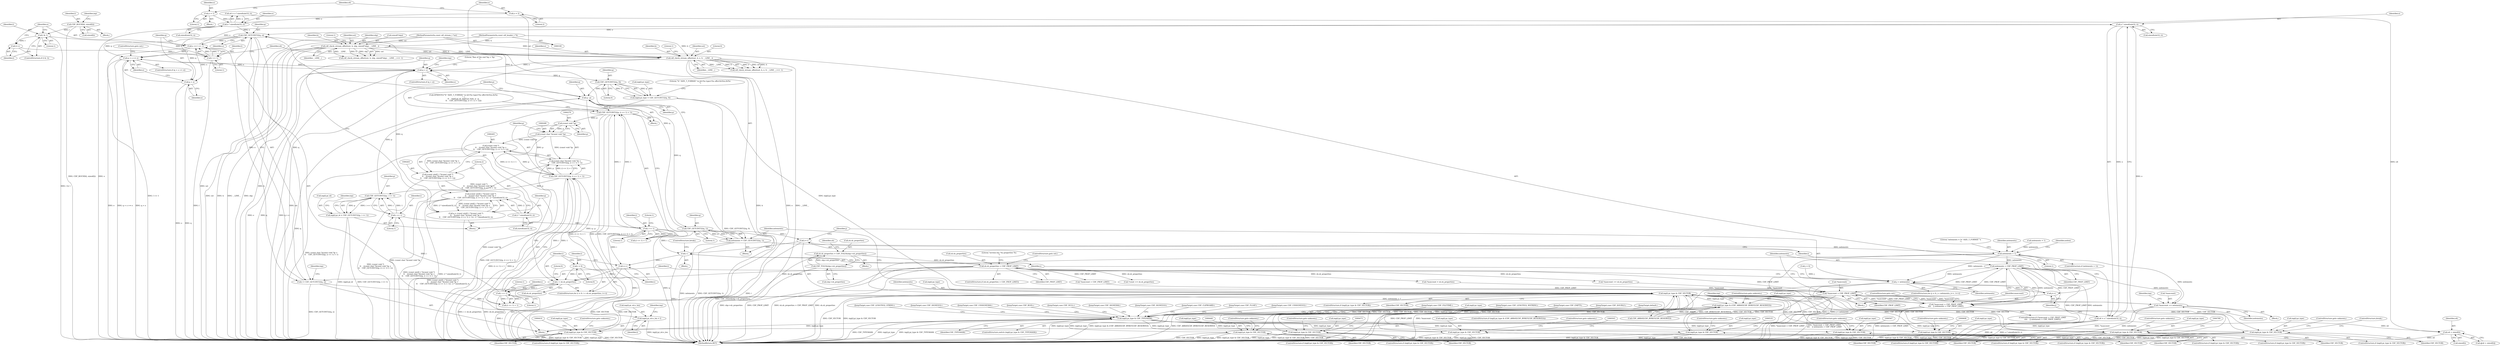 digraph "0_file_1aec04dbf8a24b8a6ba64c4f74efa0628e36db0b@API" {
"1000771" [label="(Call,o * sizeof(uint32_t))"];
"1000757" [label="(Call,o += l >> 1)"];
"1000759" [label="(Call,l >> 1)"];
"1000752" [label="(Call,l & 1)"];
"1000740" [label="(Call,CDF_ROUND(l, sizeof(l)))"];
"1000755" [label="(Call,l++)"];
"1000703" [label="(Call,CDF_GETUINT32(q, o))"];
"1000333" [label="(Call,q - p)"];
"1000312" [label="(Call,CDF_GETUINT32(q, 0))"];
"1000284" [label="(Call,q > e)"];
"1000259" [label="(Call,q = (const uint8_t *)(const void *)\n\t\t    ((const char *)(const void *)p +\n\t\t    CDF_GETUINT32(p, (i << 1) + 1)) - 2 * sizeof(uint32_t))"];
"1000261" [label="(Call,(const uint8_t *)(const void *)\n\t\t    ((const char *)(const void *)p +\n\t\t    CDF_GETUINT32(p, (i << 1) + 1)) - 2 * sizeof(uint32_t))"];
"1000262" [label="(Call,(const uint8_t *)(const void *)\n\t\t    ((const char *)(const void *)p +\n\t\t    CDF_GETUINT32(p, (i << 1) + 1)))"];
"1000264" [label="(Call,(const void *)\n\t\t    ((const char *)(const void *)p +\n\t\t    CDF_GETUINT32(p, (i << 1) + 1)))"];
"1000267" [label="(Call,(const char *)(const void *)p)"];
"1000269" [label="(Call,(const void *)p)"];
"1000336" [label="(Call,CDF_GETUINT32(p, (i << 1) + 1))"];
"1000339" [label="(Call,i << 1)"];
"1000303" [label="(Call,i << 1)"];
"1000275" [label="(Call,i << 1)"];
"1000251" [label="(Call,i < sh.sh_properties)"];
"1000256" [label="(Call,i++)"];
"1000775" [label="(Call,i--)"];
"1000697" [label="(Call,i++)"];
"1000248" [label="(Call,i = 0)"];
"1000177" [label="(Call,sh.sh_properties > CDF_PROP_LIMIT)"];
"1000168" [label="(Call,sh.sh_properties = CDF_TOLE4(shp->sh_properties))"];
"1000172" [label="(Call,CDF_TOLE4(shp->sh_properties))"];
"1000272" [label="(Call,CDF_GETUINT32(p, (i << 1) + 1))"];
"1000279" [label="(Call,2 * sizeof(uint32_t))"];
"1000763" [label="(Call,q + o >= e)"];
"1000238" [label="(Call,cdf_check_stream_offset(sst, h, e, 0, __LINE__))"];
"1000138" [label="(Call,cdf_check_stream_offset(sst, h, shp, sizeof(*shp), __LINE__))"];
"1000101" [label="(MethodParameterIn,const cdf_stream_t *sst)"];
"1000102" [label="(MethodParameterIn,const cdf_header_t *h)"];
"1000301" [label="(Call,CDF_GETUINT32(p, i << 1))"];
"1000354" [label="(Call,CDF_GETUINT32(q, 1))"];
"1000771" [label="(Call,o * sizeof(uint32_t))"];
"1000370" [label="(Call,o * sizeof(uint32_t))"];
"1000357" [label="(Call,o = 2)"];
"1000365" [label="(Call,o = 1)"];
"1000701" [label="(Call,l = CDF_GETUINT32(q, o))"];
"1000706" [label="(Call,inp[i].pi_str.s_len = l)"];
"1000306" [label="(Call,inp[i].pi_type = CDF_GETUINT32(q, 0))"];
"1000344" [label="(Call,inp[i].pi_type & CDF_VECTOR)"];
"1000375" [label="(Call,inp[i].pi_type & (CDF_ARRAY|CDF_BYREF|CDF_RESERVED))"];
"1000388" [label="(Call,inp[i].pi_type & CDF_TYPEMASK)"];
"1000401" [label="(Call,inp[i].pi_type & CDF_VECTOR)"];
"1000431" [label="(Call,inp[i].pi_type & CDF_VECTOR)"];
"1000464" [label="(Call,inp[i].pi_type & CDF_VECTOR)"];
"1000494" [label="(Call,inp[i].pi_type & CDF_VECTOR)"];
"1000526" [label="(Call,inp[i].pi_type & CDF_VECTOR)"];
"1000558" [label="(Call,inp[i].pi_type & CDF_VECTOR)"];
"1000599" [label="(Call,inp[i].pi_type & CDF_VECTOR)"];
"1000780" [label="(Call,inp[i].pi_type & CDF_VECTOR)"];
"1000812" [label="(Call,inp[i].pi_type & CDF_VECTOR)"];
"1000266" [label="(Call,(const char *)(const void *)p +\n\t\t    CDF_GETUINT32(p, (i << 1) + 1))"];
"1000295" [label="(Call,inp[i].pi_id = CDF_GETUINT32(p, i << 1))"];
"1000352" [label="(Call,nelements = CDF_GETUINT32(q, 1))"];
"1000643" [label="(Call,nelements > 1)"];
"1000660" [label="(Call,nelements > CDF_PROP_LIMIT)"];
"1000656" [label="(Call,*maxcount > CDF_PROP_LIMIT)"];
"1000655" [label="(Call,*maxcount > CDF_PROP_LIMIT\n\t\t\t\t    || nelements > CDF_PROP_LIMIT)"];
"1000664" [label="(Call,*maxcount += nelements)"];
"1000691" [label="(Call,j < nelements)"];
"1000695" [label="(Call,j++)"];
"1000764" [label="(Call,q + o)"];
"1000769" [label="(Call,o4 = o * sizeof(uint32_t))"];
"1000730" [label="(Call,o4 + sizeof(l))"];
"1000335" [label="(Identifier,p)"];
"1000257" [label="(Identifier,i)"];
"1000296" [label="(Call,inp[i].pi_id)"];
"1000284" [label="(Call,q > e)"];
"1000758" [label="(Identifier,o)"];
"1000343" [label="(ControlStructure,if (inp[i].pi_type & CDF_VECTOR))"];
"1000641" [label="(JumpTarget,case CDF_LENGTH32_WSTRING:)"];
"1000756" [label="(Identifier,l)"];
"1000696" [label="(Identifier,j)"];
"1000397" [label="(JumpTarget,case CDF_EMPTY:)"];
"1000533" [label="(ControlStructure,goto unknown;)"];
"1000765" [label="(Identifier,q)"];
"1000597" [label="(JumpTarget,case CDF_DOUBLE:)"];
"1000821" [label="(JumpTarget,default:)"];
"1000198" [label="(Call,*maxcount > CDF_PROP_LIMIT)"];
"1000176" [label="(ControlStructure,if (sh.sh_properties > CDF_PROP_LIMIT))"];
"1000337" [label="(Identifier,p)"];
"1000600" [label="(Call,inp[i].pi_type)"];
"1000304" [label="(Identifier,i)"];
"1000768" [label="(ControlStructure,goto out;)"];
"1000145" [label="(Identifier,__LINE__)"];
"1000362" [label="(Call,nelements = 1)"];
"1000261" [label="(Call,(const uint8_t *)(const void *)\n\t\t    ((const char *)(const void *)p +\n\t\t    CDF_GETUINT32(p, (i << 1) + 1)) - 2 * sizeof(uint32_t))"];
"1000248" [label="(Call,i = 0)"];
"1000697" [label="(Call,i++)"];
"1000181" [label="(Identifier,CDF_PROP_LIMIT)"];
"1000350" [label="(Identifier,CDF_VECTOR)"];
"1000387" [label="(ControlStructure,switch (inp[i].pi_type & CDF_TYPEMASK))"];
"1000811" [label="(ControlStructure,if (inp[i].pi_type & CDF_VECTOR))"];
"1000645" [label="(Literal,1)"];
"1000757" [label="(Call,o += l >> 1)"];
"1000340" [label="(Identifier,i)"];
"1000740" [label="(Call,CDF_ROUND(l, sizeof(l)))"];
"1000640" [label="(JumpTarget,case CDF_LENGTH32_STRING:)"];
"1000375" [label="(Call,inp[i].pi_type & (CDF_ARRAY|CDF_BYREF|CDF_RESERVED))"];
"1000730" [label="(Call,o4 + sizeof(l))"];
"1000147" [label="(Literal,1)"];
"1000256" [label="(Call,i++)"];
"1000527" [label="(Call,inp[i].pi_type)"];
"1000237" [label="(Call,cdf_check_stream_offset(sst, h, e, 0, __LINE__) == -1)"];
"1000278" [label="(Literal,1)"];
"1000699" [label="(Block,)"];
"1000266" [label="(Call,(const char *)(const void *)p +\n\t\t    CDF_GETUINT32(p, (i << 1) + 1))"];
"1000313" [label="(Identifier,q)"];
"1000369" [label="(Identifier,o4)"];
"1000429" [label="(JumpTarget,case CDF_SIGNED32:)"];
"1000285" [label="(Identifier,q)"];
"1000752" [label="(Call,l & 1)"];
"1000102" [label="(MethodParameterIn,const cdf_header_t *h)"];
"1000139" [label="(Identifier,sst)"];
"1000524" [label="(JumpTarget,case CDF_UNSIGNED64:)"];
"1000742" [label="(Call,sizeof(l))"];
"1000137" [label="(Call,cdf_check_stream_offset(sst, h, shp, sizeof(*shp), __LINE__) == -1)"];
"1000358" [label="(Identifier,o)"];
"1000238" [label="(Call,cdf_check_stream_offset(sst, h, e, 0, __LINE__))"];
"1000739" [label="(Block,)"];
"1000381" [label="(Call,CDF_ARRAY|CDF_BYREF|CDF_RESERVED)"];
"1000388" [label="(Call,inp[i].pi_type & CDF_TYPEMASK)"];
"1000642" [label="(ControlStructure,if (nelements > 1))"];
"1000656" [label="(Call,*maxcount > CDF_PROP_LIMIT)"];
"1000239" [label="(Identifier,sst)"];
"1000461" [label="(JumpTarget,case CDF_BOOL:)"];
"1000500" [label="(Identifier,CDF_VECTOR)"];
"1000356" [label="(Literal,1)"];
"1000820" [label="(ControlStructure,break;)"];
"1000258" [label="(Block,)"];
"1000772" [label="(Identifier,o)"];
"1000251" [label="(Call,i < sh.sh_properties)"];
"1000141" [label="(Identifier,shp)"];
"1000315" [label="(Call,DPRINTF((\"%\" SIZE_T_FORMAT \"u) id=%x type=%x offs=0x%tx,0x%x\n\", i,\n\t\t    inp[i].pi_id, inp[i].pi_type, q - p,\n\t\t    CDF_GETUINT32(p, (i << 1) + 1))))"];
"1000367" [label="(Literal,1)"];
"1000400" [label="(ControlStructure,if (inp[i].pi_type & CDF_VECTOR))"];
"1000354" [label="(Call,CDF_GETUINT32(q, 1))"];
"1000463" [label="(ControlStructure,if (inp[i].pi_type & CDF_VECTOR))"];
"1000495" [label="(Call,inp[i].pi_type)"];
"1000431" [label="(Call,inp[i].pi_type & CDF_VECTOR)"];
"1000710" [label="(Identifier,inp)"];
"1000779" [label="(ControlStructure,if (inp[i].pi_type & CDF_VECTOR))"];
"1000376" [label="(Call,inp[i].pi_type)"];
"1000336" [label="(Call,CDF_GETUINT32(p, (i << 1) + 1))"];
"1000314" [label="(Literal,0)"];
"1000177" [label="(Call,sh.sh_properties > CDF_PROP_LIMIT)"];
"1000558" [label="(Call,inp[i].pi_type & CDF_VECTOR)"];
"1000306" [label="(Call,inp[i].pi_type = CDF_GETUINT32(q, 0))"];
"1000430" [label="(ControlStructure,if (inp[i].pi_type & CDF_VECTOR))"];
"1000365" [label="(Call,o = 1)"];
"1000649" [label="(Identifier,nelem)"];
"1000655" [label="(Call,*maxcount > CDF_PROP_LIMIT\n\t\t\t\t    || nelements > CDF_PROP_LIMIT)"];
"1000666" [label="(Identifier,maxcount)"];
"1000334" [label="(Identifier,q)"];
"1000755" [label="(Call,l++)"];
"1000703" [label="(Call,CDF_GETUINT32(q, o))"];
"1000267" [label="(Call,(const char *)(const void *)p)"];
"1000691" [label="(Call,j < nelements)"];
"1000762" [label="(ControlStructure,if (q + o >= e))"];
"1000407" [label="(Identifier,CDF_VECTOR)"];
"1000747" [label="(Identifier,inp)"];
"1000402" [label="(Call,inp[i].pi_type)"];
"1000606" [label="(ControlStructure,goto unknown;)"];
"1000395" [label="(Block,)"];
"1000754" [label="(Literal,1)"];
"1000277" [label="(Literal,1)"];
"1000688" [label="(Call,j = 0)"];
"1000565" [label="(ControlStructure,goto unknown;)"];
"1000833" [label="(Literal,0)"];
"1000333" [label="(Call,q - p)"];
"1000295" [label="(Call,inp[i].pi_id = CDF_GETUINT32(p, i << 1))"];
"1000345" [label="(Call,inp[i].pi_type)"];
"1000396" [label="(JumpTarget,case CDF_NULL:)"];
"1000667" [label="(Identifier,nelements)"];
"1000264" [label="(Call,(const void *)\n\t\t    ((const char *)(const void *)p +\n\t\t    CDF_GETUINT32(p, (i << 1) + 1)))"];
"1000185" [label="(Literal,\"section len: %u properties %u\n\")"];
"1000670" [label="(Identifier,inp)"];
"1000408" [label="(ControlStructure,goto unknown;)"];
"1000761" [label="(Literal,1)"];
"1000242" [label="(Literal,0)"];
"1000501" [label="(ControlStructure,goto unknown;)"];
"1000646" [label="(Block,)"];
"1000332" [label="(Block,)"];
"1000283" [label="(ControlStructure,if (q > e))"];
"1000662" [label="(Identifier,CDF_PROP_LIMIT)"];
"1000338" [label="(Call,(i << 1) + 1)"];
"1000352" [label="(Call,nelements = CDF_GETUINT32(q, 1))"];
"1000659" [label="(Identifier,CDF_PROP_LIMIT)"];
"1000230" [label="(Call,*count += sh.sh_properties)"];
"1000243" [label="(Identifier,__LINE__)"];
"1000290" [label="(Literal,\"Ran of the end %p > %p\n\")"];
"1000101" [label="(MethodParameterIn,const cdf_stream_t *sst)"];
"1000305" [label="(Literal,1)"];
"1000247" [label="(ControlStructure,for (i = 0; i < sh.sh_properties; i++))"];
"1000249" [label="(Identifier,i)"];
"1000492" [label="(JumpTarget,case CDF_SIGNED64:)"];
"1000605" [label="(Identifier,CDF_VECTOR)"];
"1000787" [label="(ControlStructure,goto unknown;)"];
"1000813" [label="(Call,inp[i].pi_type)"];
"1000664" [label="(Call,*maxcount += nelements)"];
"1000493" [label="(ControlStructure,if (inp[i].pi_type & CDF_VECTOR))"];
"1000714" [label="(Identifier,l)"];
"1000707" [label="(Call,inp[i].pi_str.s_len)"];
"1000741" [label="(Identifier,l)"];
"1000302" [label="(Identifier,p)"];
"1000769" [label="(Call,o4 = o * sizeof(uint32_t))"];
"1000771" [label="(Call,o * sizeof(uint32_t))"];
"1000253" [label="(Call,sh.sh_properties)"];
"1000599" [label="(Call,inp[i].pi_type & CDF_VECTOR)"];
"1000685" [label="(Literal,\"nelements = %\" SIZE_T_FORMAT \"u\n\")"];
"1000342" [label="(Literal,1)"];
"1000182" [label="(ControlStructure,goto out;)"];
"1000753" [label="(Identifier,l)"];
"1000361" [label="(Block,)"];
"1000786" [label="(Identifier,CDF_VECTOR)"];
"1000766" [label="(Identifier,o)"];
"1000303" [label="(Call,i << 1)"];
"1000339" [label="(Call,i << 1)"];
"1000351" [label="(Block,)"];
"1000279" [label="(Call,2 * sizeof(uint32_t))"];
"1000179" [label="(Identifier,sh)"];
"1000767" [label="(Identifier,e)"];
"1000532" [label="(Identifier,CDF_VECTOR)"];
"1000557" [label="(ControlStructure,if (inp[i].pi_type & CDF_VECTOR))"];
"1000250" [label="(Literal,0)"];
"1000355" [label="(Identifier,q)"];
"1000280" [label="(Literal,2)"];
"1000695" [label="(Call,j++)"];
"1000399" [label="(JumpTarget,case CDF_SIGNED16:)"];
"1000312" [label="(Call,CDF_GETUINT32(q, 0))"];
"1000241" [label="(Identifier,e)"];
"1000240" [label="(Identifier,h)"];
"1000281" [label="(Call,sizeof(uint32_t))"];
"1000401" [label="(Call,inp[i].pi_type & CDF_VECTOR)"];
"1000260" [label="(Identifier,q)"];
"1000818" [label="(Identifier,CDF_VECTOR)"];
"1000764" [label="(Call,q + o)"];
"1000211" [label="(Call,*maxcount = sh.sh_properties)"];
"1000437" [label="(Identifier,CDF_VECTOR)"];
"1000309" [label="(Identifier,inp)"];
"1000694" [label="(Block,)"];
"1000142" [label="(Call,sizeof(*shp))"];
"1000698" [label="(Identifier,i)"];
"1000169" [label="(Call,sh.sh_properties)"];
"1000374" [label="(ControlStructure,if (inp[i].pi_type & (CDF_ARRAY|CDF_BYREF|CDF_RESERVED)))"];
"1000368" [label="(Call,o4 = o * sizeof(uint32_t))"];
"1000301" [label="(Call,CDF_GETUINT32(p, i << 1))"];
"1000341" [label="(Literal,1)"];
"1000307" [label="(Call,inp[i].pi_type)"];
"1000810" [label="(JumpTarget,case CDF_CLIPBOARD:)"];
"1000665" [label="(Call,*maxcount)"];
"1000391" [label="(Identifier,inp)"];
"1000598" [label="(ControlStructure,if (inp[i].pi_type & CDF_VECTOR))"];
"1000526" [label="(Call,inp[i].pi_type & CDF_VECTOR)"];
"1000663" [label="(ControlStructure,goto out;)"];
"1000471" [label="(ControlStructure,goto unknown;)"];
"1000274" [label="(Call,(i << 1) + 1)"];
"1000692" [label="(Identifier,j)"];
"1000107" [label="(Block,)"];
"1000660" [label="(Call,nelements > CDF_PROP_LIMIT)"];
"1000438" [label="(ControlStructure,goto unknown;)"];
"1000359" [label="(Literal,2)"];
"1000841" [label="(MethodReturn,RET)"];
"1000763" [label="(Call,q + o >= e)"];
"1000812" [label="(Call,inp[i].pi_type & CDF_VECTOR)"];
"1000138" [label="(Call,cdf_check_stream_offset(sst, h, shp, sizeof(*shp), __LINE__))"];
"1000556" [label="(JumpTarget,case CDF_FLOAT:)"];
"1000781" [label="(Call,inp[i].pi_type)"];
"1000654" [label="(ControlStructure,if (*maxcount > CDF_PROP_LIMIT\n\t\t\t\t    || nelements > CDF_PROP_LIMIT))"];
"1000701" [label="(Call,l = CDF_GETUINT32(q, o))"];
"1000275" [label="(Call,i << 1)"];
"1000693" [label="(Identifier,nelements)"];
"1000494" [label="(Call,inp[i].pi_type & CDF_VECTOR)"];
"1000273" [label="(Identifier,p)"];
"1000203" [label="(Call,*maxcount += sh.sh_properties)"];
"1000286" [label="(Identifier,e)"];
"1000262" [label="(Call,(const uint8_t *)(const void *)\n\t\t    ((const char *)(const void *)p +\n\t\t    CDF_GETUINT32(p, (i << 1) + 1)))"];
"1000357" [label="(Call,o = 2)"];
"1000366" [label="(Identifier,o)"];
"1000773" [label="(Call,sizeof(uint32_t))"];
"1000559" [label="(Call,inp[i].pi_type)"];
"1000760" [label="(Identifier,l)"];
"1000759" [label="(Call,l >> 1)"];
"1000394" [label="(Identifier,CDF_TYPEMASK)"];
"1000465" [label="(Call,inp[i].pi_type)"];
"1000657" [label="(Call,*maxcount)"];
"1000173" [label="(Call,shp->sh_properties)"];
"1000776" [label="(Identifier,i)"];
"1000245" [label="(Literal,1)"];
"1000372" [label="(Call,sizeof(uint32_t))"];
"1000272" [label="(Call,CDF_GETUINT32(p, (i << 1) + 1))"];
"1000271" [label="(Identifier,p)"];
"1000353" [label="(Identifier,nelements)"];
"1000269" [label="(Call,(const void *)p)"];
"1000462" [label="(JumpTarget,case CDF_UNSIGNED32:)"];
"1000702" [label="(Identifier,l)"];
"1000777" [label="(ControlStructure,break;)"];
"1000644" [label="(Identifier,nelements)"];
"1000298" [label="(Identifier,inp)"];
"1000719" [label="(Identifier,inp)"];
"1000317" [label="(Literal,\"%\" SIZE_T_FORMAT \"u) id=%x type=%x offs=0x%tx,0x%x\n\")"];
"1000770" [label="(Identifier,o4)"];
"1000643" [label="(Call,nelements > 1)"];
"1000661" [label="(Identifier,nelements)"];
"1000731" [label="(Identifier,o4)"];
"1000464" [label="(Call,inp[i].pi_type & CDF_VECTOR)"];
"1000778" [label="(JumpTarget,case CDF_FILETIME:)"];
"1000370" [label="(Call,o * sizeof(uint32_t))"];
"1000470" [label="(Identifier,CDF_VECTOR)"];
"1000371" [label="(Identifier,o)"];
"1000363" [label="(Identifier,nelements)"];
"1000706" [label="(Call,inp[i].pi_str.s_len = l)"];
"1000525" [label="(ControlStructure,if (inp[i].pi_type & CDF_VECTOR))"];
"1000389" [label="(Call,inp[i].pi_type)"];
"1000751" [label="(ControlStructure,if (l & 1))"];
"1000775" [label="(Call,i--)"];
"1000344" [label="(Call,inp[i].pi_type & CDF_VECTOR)"];
"1000704" [label="(Identifier,q)"];
"1000705" [label="(Identifier,o)"];
"1000259" [label="(Call,q = (const uint8_t *)(const void *)\n\t\t    ((const char *)(const void *)p +\n\t\t    CDF_GETUINT32(p, (i << 1) + 1)) - 2 * sizeof(uint32_t))"];
"1000178" [label="(Call,sh.sh_properties)"];
"1000252" [label="(Identifier,i)"];
"1000386" [label="(ControlStructure,goto unknown;)"];
"1000728" [label="(Call,q[o4 + sizeof(l)])"];
"1000140" [label="(Identifier,h)"];
"1000276" [label="(Identifier,i)"];
"1000732" [label="(Call,sizeof(l))"];
"1000564" [label="(Identifier,CDF_VECTOR)"];
"1000432" [label="(Call,inp[i].pi_type)"];
"1000687" [label="(ControlStructure,for (j = 0; j < nelements; j++, i++))"];
"1000168" [label="(Call,sh.sh_properties = CDF_TOLE4(shp->sh_properties))"];
"1000819" [label="(ControlStructure,goto unknown;)"];
"1000172" [label="(Call,CDF_TOLE4(shp->sh_properties))"];
"1000780" [label="(Call,inp[i].pi_type & CDF_VECTOR)"];
"1000771" -> "1000769"  [label="AST: "];
"1000771" -> "1000773"  [label="CFG: "];
"1000772" -> "1000771"  [label="AST: "];
"1000773" -> "1000771"  [label="AST: "];
"1000769" -> "1000771"  [label="CFG: "];
"1000771" -> "1000841"  [label="DDG: o"];
"1000771" -> "1000703"  [label="DDG: o"];
"1000771" -> "1000769"  [label="DDG: o"];
"1000757" -> "1000771"  [label="DDG: o"];
"1000757" -> "1000699"  [label="AST: "];
"1000757" -> "1000759"  [label="CFG: "];
"1000758" -> "1000757"  [label="AST: "];
"1000759" -> "1000757"  [label="AST: "];
"1000765" -> "1000757"  [label="CFG: "];
"1000757" -> "1000841"  [label="DDG: l >> 1"];
"1000759" -> "1000757"  [label="DDG: l"];
"1000759" -> "1000757"  [label="DDG: 1"];
"1000703" -> "1000757"  [label="DDG: o"];
"1000757" -> "1000763"  [label="DDG: o"];
"1000757" -> "1000764"  [label="DDG: o"];
"1000759" -> "1000761"  [label="CFG: "];
"1000760" -> "1000759"  [label="AST: "];
"1000761" -> "1000759"  [label="AST: "];
"1000759" -> "1000841"  [label="DDG: l"];
"1000752" -> "1000759"  [label="DDG: l"];
"1000755" -> "1000759"  [label="DDG: l"];
"1000752" -> "1000751"  [label="AST: "];
"1000752" -> "1000754"  [label="CFG: "];
"1000753" -> "1000752"  [label="AST: "];
"1000754" -> "1000752"  [label="AST: "];
"1000756" -> "1000752"  [label="CFG: "];
"1000758" -> "1000752"  [label="CFG: "];
"1000752" -> "1000841"  [label="DDG: l & 1"];
"1000740" -> "1000752"  [label="DDG: l"];
"1000752" -> "1000755"  [label="DDG: l"];
"1000740" -> "1000739"  [label="AST: "];
"1000740" -> "1000742"  [label="CFG: "];
"1000741" -> "1000740"  [label="AST: "];
"1000742" -> "1000740"  [label="AST: "];
"1000747" -> "1000740"  [label="CFG: "];
"1000740" -> "1000841"  [label="DDG: CDF_ROUND(l, sizeof(l))"];
"1000755" -> "1000751"  [label="AST: "];
"1000755" -> "1000756"  [label="CFG: "];
"1000756" -> "1000755"  [label="AST: "];
"1000758" -> "1000755"  [label="CFG: "];
"1000703" -> "1000701"  [label="AST: "];
"1000703" -> "1000705"  [label="CFG: "];
"1000704" -> "1000703"  [label="AST: "];
"1000705" -> "1000703"  [label="AST: "];
"1000701" -> "1000703"  [label="CFG: "];
"1000703" -> "1000701"  [label="DDG: q"];
"1000703" -> "1000701"  [label="DDG: o"];
"1000333" -> "1000703"  [label="DDG: q"];
"1000354" -> "1000703"  [label="DDG: q"];
"1000370" -> "1000703"  [label="DDG: o"];
"1000703" -> "1000763"  [label="DDG: q"];
"1000703" -> "1000764"  [label="DDG: q"];
"1000333" -> "1000332"  [label="AST: "];
"1000333" -> "1000335"  [label="CFG: "];
"1000334" -> "1000333"  [label="AST: "];
"1000335" -> "1000333"  [label="AST: "];
"1000337" -> "1000333"  [label="CFG: "];
"1000333" -> "1000841"  [label="DDG: q"];
"1000333" -> "1000841"  [label="DDG: q - p"];
"1000312" -> "1000333"  [label="DDG: q"];
"1000301" -> "1000333"  [label="DDG: p"];
"1000333" -> "1000336"  [label="DDG: p"];
"1000333" -> "1000354"  [label="DDG: q"];
"1000312" -> "1000306"  [label="AST: "];
"1000312" -> "1000314"  [label="CFG: "];
"1000313" -> "1000312"  [label="AST: "];
"1000314" -> "1000312"  [label="AST: "];
"1000306" -> "1000312"  [label="CFG: "];
"1000312" -> "1000306"  [label="DDG: q"];
"1000312" -> "1000306"  [label="DDG: 0"];
"1000284" -> "1000312"  [label="DDG: q"];
"1000284" -> "1000283"  [label="AST: "];
"1000284" -> "1000286"  [label="CFG: "];
"1000285" -> "1000284"  [label="AST: "];
"1000286" -> "1000284"  [label="AST: "];
"1000290" -> "1000284"  [label="CFG: "];
"1000298" -> "1000284"  [label="CFG: "];
"1000284" -> "1000841"  [label="DDG: e"];
"1000284" -> "1000841"  [label="DDG: q"];
"1000284" -> "1000841"  [label="DDG: q > e"];
"1000259" -> "1000284"  [label="DDG: q"];
"1000763" -> "1000284"  [label="DDG: e"];
"1000238" -> "1000284"  [label="DDG: e"];
"1000284" -> "1000763"  [label="DDG: e"];
"1000259" -> "1000258"  [label="AST: "];
"1000259" -> "1000261"  [label="CFG: "];
"1000260" -> "1000259"  [label="AST: "];
"1000261" -> "1000259"  [label="AST: "];
"1000285" -> "1000259"  [label="CFG: "];
"1000259" -> "1000841"  [label="DDG: (const uint8_t *)(const void *)\n\t\t    ((const char *)(const void *)p +\n\t\t    CDF_GETUINT32(p, (i << 1) + 1)) - 2 * sizeof(uint32_t)"];
"1000261" -> "1000259"  [label="DDG: (const uint8_t *)(const void *)\n\t\t    ((const char *)(const void *)p +\n\t\t    CDF_GETUINT32(p, (i << 1) + 1))"];
"1000261" -> "1000259"  [label="DDG: 2 * sizeof(uint32_t)"];
"1000261" -> "1000279"  [label="CFG: "];
"1000262" -> "1000261"  [label="AST: "];
"1000279" -> "1000261"  [label="AST: "];
"1000261" -> "1000841"  [label="DDG: (const uint8_t *)(const void *)\n\t\t    ((const char *)(const void *)p +\n\t\t    CDF_GETUINT32(p, (i << 1) + 1))"];
"1000261" -> "1000841"  [label="DDG: 2 * sizeof(uint32_t)"];
"1000262" -> "1000261"  [label="DDG: (const void *)\n\t\t    ((const char *)(const void *)p +\n\t\t    CDF_GETUINT32(p, (i << 1) + 1))"];
"1000279" -> "1000261"  [label="DDG: 2"];
"1000262" -> "1000264"  [label="CFG: "];
"1000263" -> "1000262"  [label="AST: "];
"1000264" -> "1000262"  [label="AST: "];
"1000280" -> "1000262"  [label="CFG: "];
"1000262" -> "1000841"  [label="DDG: (const void *)\n\t\t    ((const char *)(const void *)p +\n\t\t    CDF_GETUINT32(p, (i << 1) + 1))"];
"1000264" -> "1000262"  [label="DDG: (const char *)(const void *)p +\n\t\t    CDF_GETUINT32(p, (i << 1) + 1)"];
"1000264" -> "1000266"  [label="CFG: "];
"1000265" -> "1000264"  [label="AST: "];
"1000266" -> "1000264"  [label="AST: "];
"1000264" -> "1000841"  [label="DDG: (const char *)(const void *)p +\n\t\t    CDF_GETUINT32(p, (i << 1) + 1)"];
"1000267" -> "1000264"  [label="DDG: (const void *)p"];
"1000272" -> "1000264"  [label="DDG: p"];
"1000272" -> "1000264"  [label="DDG: (i << 1) + 1"];
"1000267" -> "1000266"  [label="AST: "];
"1000267" -> "1000269"  [label="CFG: "];
"1000268" -> "1000267"  [label="AST: "];
"1000269" -> "1000267"  [label="AST: "];
"1000273" -> "1000267"  [label="CFG: "];
"1000267" -> "1000841"  [label="DDG: (const void *)p"];
"1000267" -> "1000266"  [label="DDG: (const void *)p"];
"1000269" -> "1000267"  [label="DDG: p"];
"1000269" -> "1000271"  [label="CFG: "];
"1000270" -> "1000269"  [label="AST: "];
"1000271" -> "1000269"  [label="AST: "];
"1000336" -> "1000269"  [label="DDG: p"];
"1000269" -> "1000272"  [label="DDG: p"];
"1000336" -> "1000332"  [label="AST: "];
"1000336" -> "1000338"  [label="CFG: "];
"1000337" -> "1000336"  [label="AST: "];
"1000338" -> "1000336"  [label="AST: "];
"1000315" -> "1000336"  [label="CFG: "];
"1000336" -> "1000841"  [label="DDG: CDF_GETUINT32(p, (i << 1) + 1)"];
"1000336" -> "1000841"  [label="DDG: (i << 1) + 1"];
"1000336" -> "1000841"  [label="DDG: p"];
"1000339" -> "1000336"  [label="DDG: i"];
"1000339" -> "1000336"  [label="DDG: 1"];
"1000339" -> "1000338"  [label="AST: "];
"1000339" -> "1000341"  [label="CFG: "];
"1000340" -> "1000339"  [label="AST: "];
"1000341" -> "1000339"  [label="AST: "];
"1000342" -> "1000339"  [label="CFG: "];
"1000339" -> "1000841"  [label="DDG: i"];
"1000339" -> "1000256"  [label="DDG: i"];
"1000339" -> "1000338"  [label="DDG: i"];
"1000339" -> "1000338"  [label="DDG: 1"];
"1000303" -> "1000339"  [label="DDG: i"];
"1000339" -> "1000697"  [label="DDG: i"];
"1000339" -> "1000775"  [label="DDG: i"];
"1000303" -> "1000301"  [label="AST: "];
"1000303" -> "1000305"  [label="CFG: "];
"1000304" -> "1000303"  [label="AST: "];
"1000305" -> "1000303"  [label="AST: "];
"1000301" -> "1000303"  [label="CFG: "];
"1000303" -> "1000301"  [label="DDG: i"];
"1000303" -> "1000301"  [label="DDG: 1"];
"1000275" -> "1000303"  [label="DDG: i"];
"1000275" -> "1000274"  [label="AST: "];
"1000275" -> "1000277"  [label="CFG: "];
"1000276" -> "1000275"  [label="AST: "];
"1000277" -> "1000275"  [label="AST: "];
"1000278" -> "1000275"  [label="CFG: "];
"1000275" -> "1000841"  [label="DDG: i"];
"1000275" -> "1000272"  [label="DDG: i"];
"1000275" -> "1000272"  [label="DDG: 1"];
"1000275" -> "1000274"  [label="DDG: i"];
"1000275" -> "1000274"  [label="DDG: 1"];
"1000251" -> "1000275"  [label="DDG: i"];
"1000251" -> "1000247"  [label="AST: "];
"1000251" -> "1000253"  [label="CFG: "];
"1000252" -> "1000251"  [label="AST: "];
"1000253" -> "1000251"  [label="AST: "];
"1000260" -> "1000251"  [label="CFG: "];
"1000833" -> "1000251"  [label="CFG: "];
"1000251" -> "1000841"  [label="DDG: i < sh.sh_properties"];
"1000251" -> "1000841"  [label="DDG: sh.sh_properties"];
"1000251" -> "1000841"  [label="DDG: i"];
"1000256" -> "1000251"  [label="DDG: i"];
"1000248" -> "1000251"  [label="DDG: i"];
"1000177" -> "1000251"  [label="DDG: sh.sh_properties"];
"1000256" -> "1000247"  [label="AST: "];
"1000256" -> "1000257"  [label="CFG: "];
"1000257" -> "1000256"  [label="AST: "];
"1000252" -> "1000256"  [label="CFG: "];
"1000775" -> "1000256"  [label="DDG: i"];
"1000775" -> "1000395"  [label="AST: "];
"1000775" -> "1000776"  [label="CFG: "];
"1000776" -> "1000775"  [label="AST: "];
"1000777" -> "1000775"  [label="CFG: "];
"1000775" -> "1000841"  [label="DDG: i"];
"1000697" -> "1000775"  [label="DDG: i"];
"1000697" -> "1000694"  [label="AST: "];
"1000697" -> "1000698"  [label="CFG: "];
"1000698" -> "1000697"  [label="AST: "];
"1000692" -> "1000697"  [label="CFG: "];
"1000697" -> "1000841"  [label="DDG: i"];
"1000248" -> "1000247"  [label="AST: "];
"1000248" -> "1000250"  [label="CFG: "];
"1000249" -> "1000248"  [label="AST: "];
"1000250" -> "1000248"  [label="AST: "];
"1000252" -> "1000248"  [label="CFG: "];
"1000177" -> "1000176"  [label="AST: "];
"1000177" -> "1000181"  [label="CFG: "];
"1000178" -> "1000177"  [label="AST: "];
"1000181" -> "1000177"  [label="AST: "];
"1000182" -> "1000177"  [label="CFG: "];
"1000185" -> "1000177"  [label="CFG: "];
"1000177" -> "1000841"  [label="DDG: sh.sh_properties"];
"1000177" -> "1000841"  [label="DDG: CDF_PROP_LIMIT"];
"1000177" -> "1000841"  [label="DDG: sh.sh_properties > CDF_PROP_LIMIT"];
"1000168" -> "1000177"  [label="DDG: sh.sh_properties"];
"1000177" -> "1000198"  [label="DDG: CDF_PROP_LIMIT"];
"1000177" -> "1000203"  [label="DDG: sh.sh_properties"];
"1000177" -> "1000211"  [label="DDG: sh.sh_properties"];
"1000177" -> "1000230"  [label="DDG: sh.sh_properties"];
"1000177" -> "1000656"  [label="DDG: CDF_PROP_LIMIT"];
"1000168" -> "1000107"  [label="AST: "];
"1000168" -> "1000172"  [label="CFG: "];
"1000169" -> "1000168"  [label="AST: "];
"1000172" -> "1000168"  [label="AST: "];
"1000179" -> "1000168"  [label="CFG: "];
"1000168" -> "1000841"  [label="DDG: CDF_TOLE4(shp->sh_properties)"];
"1000172" -> "1000168"  [label="DDG: shp->sh_properties"];
"1000172" -> "1000173"  [label="CFG: "];
"1000173" -> "1000172"  [label="AST: "];
"1000172" -> "1000841"  [label="DDG: shp->sh_properties"];
"1000272" -> "1000266"  [label="AST: "];
"1000272" -> "1000274"  [label="CFG: "];
"1000273" -> "1000272"  [label="AST: "];
"1000274" -> "1000272"  [label="AST: "];
"1000266" -> "1000272"  [label="CFG: "];
"1000272" -> "1000841"  [label="DDG: (i << 1) + 1"];
"1000272" -> "1000841"  [label="DDG: p"];
"1000272" -> "1000266"  [label="DDG: p"];
"1000272" -> "1000266"  [label="DDG: (i << 1) + 1"];
"1000272" -> "1000301"  [label="DDG: p"];
"1000279" -> "1000281"  [label="CFG: "];
"1000280" -> "1000279"  [label="AST: "];
"1000281" -> "1000279"  [label="AST: "];
"1000763" -> "1000762"  [label="AST: "];
"1000763" -> "1000767"  [label="CFG: "];
"1000764" -> "1000763"  [label="AST: "];
"1000767" -> "1000763"  [label="AST: "];
"1000768" -> "1000763"  [label="CFG: "];
"1000770" -> "1000763"  [label="CFG: "];
"1000763" -> "1000841"  [label="DDG: e"];
"1000763" -> "1000841"  [label="DDG: q + o >= e"];
"1000763" -> "1000841"  [label="DDG: q + o"];
"1000238" -> "1000237"  [label="AST: "];
"1000238" -> "1000243"  [label="CFG: "];
"1000239" -> "1000238"  [label="AST: "];
"1000240" -> "1000238"  [label="AST: "];
"1000241" -> "1000238"  [label="AST: "];
"1000242" -> "1000238"  [label="AST: "];
"1000243" -> "1000238"  [label="AST: "];
"1000245" -> "1000238"  [label="CFG: "];
"1000238" -> "1000841"  [label="DDG: sst"];
"1000238" -> "1000841"  [label="DDG: h"];
"1000238" -> "1000841"  [label="DDG: e"];
"1000238" -> "1000841"  [label="DDG: __LINE__"];
"1000238" -> "1000237"  [label="DDG: e"];
"1000238" -> "1000237"  [label="DDG: sst"];
"1000238" -> "1000237"  [label="DDG: h"];
"1000238" -> "1000237"  [label="DDG: __LINE__"];
"1000238" -> "1000237"  [label="DDG: 0"];
"1000138" -> "1000238"  [label="DDG: sst"];
"1000138" -> "1000238"  [label="DDG: h"];
"1000138" -> "1000238"  [label="DDG: __LINE__"];
"1000101" -> "1000238"  [label="DDG: sst"];
"1000102" -> "1000238"  [label="DDG: h"];
"1000138" -> "1000137"  [label="AST: "];
"1000138" -> "1000145"  [label="CFG: "];
"1000139" -> "1000138"  [label="AST: "];
"1000140" -> "1000138"  [label="AST: "];
"1000141" -> "1000138"  [label="AST: "];
"1000142" -> "1000138"  [label="AST: "];
"1000145" -> "1000138"  [label="AST: "];
"1000147" -> "1000138"  [label="CFG: "];
"1000138" -> "1000841"  [label="DDG: shp"];
"1000138" -> "1000841"  [label="DDG: sst"];
"1000138" -> "1000841"  [label="DDG: h"];
"1000138" -> "1000841"  [label="DDG: __LINE__"];
"1000138" -> "1000137"  [label="DDG: sst"];
"1000138" -> "1000137"  [label="DDG: __LINE__"];
"1000138" -> "1000137"  [label="DDG: h"];
"1000138" -> "1000137"  [label="DDG: shp"];
"1000101" -> "1000138"  [label="DDG: sst"];
"1000102" -> "1000138"  [label="DDG: h"];
"1000101" -> "1000100"  [label="AST: "];
"1000101" -> "1000841"  [label="DDG: sst"];
"1000102" -> "1000100"  [label="AST: "];
"1000102" -> "1000841"  [label="DDG: h"];
"1000301" -> "1000295"  [label="AST: "];
"1000302" -> "1000301"  [label="AST: "];
"1000295" -> "1000301"  [label="CFG: "];
"1000301" -> "1000295"  [label="DDG: p"];
"1000301" -> "1000295"  [label="DDG: i << 1"];
"1000354" -> "1000352"  [label="AST: "];
"1000354" -> "1000356"  [label="CFG: "];
"1000355" -> "1000354"  [label="AST: "];
"1000356" -> "1000354"  [label="AST: "];
"1000352" -> "1000354"  [label="CFG: "];
"1000354" -> "1000841"  [label="DDG: q"];
"1000354" -> "1000352"  [label="DDG: q"];
"1000354" -> "1000352"  [label="DDG: 1"];
"1000370" -> "1000368"  [label="AST: "];
"1000370" -> "1000372"  [label="CFG: "];
"1000371" -> "1000370"  [label="AST: "];
"1000372" -> "1000370"  [label="AST: "];
"1000368" -> "1000370"  [label="CFG: "];
"1000370" -> "1000841"  [label="DDG: o"];
"1000370" -> "1000368"  [label="DDG: o"];
"1000357" -> "1000370"  [label="DDG: o"];
"1000365" -> "1000370"  [label="DDG: o"];
"1000357" -> "1000351"  [label="AST: "];
"1000357" -> "1000359"  [label="CFG: "];
"1000358" -> "1000357"  [label="AST: "];
"1000359" -> "1000357"  [label="AST: "];
"1000369" -> "1000357"  [label="CFG: "];
"1000365" -> "1000361"  [label="AST: "];
"1000365" -> "1000367"  [label="CFG: "];
"1000366" -> "1000365"  [label="AST: "];
"1000367" -> "1000365"  [label="AST: "];
"1000369" -> "1000365"  [label="CFG: "];
"1000701" -> "1000699"  [label="AST: "];
"1000702" -> "1000701"  [label="AST: "];
"1000710" -> "1000701"  [label="CFG: "];
"1000701" -> "1000841"  [label="DDG: CDF_GETUINT32(q, o)"];
"1000701" -> "1000706"  [label="DDG: l"];
"1000706" -> "1000699"  [label="AST: "];
"1000706" -> "1000714"  [label="CFG: "];
"1000707" -> "1000706"  [label="AST: "];
"1000714" -> "1000706"  [label="AST: "];
"1000719" -> "1000706"  [label="CFG: "];
"1000706" -> "1000841"  [label="DDG: inp[i].pi_str.s_len"];
"1000306" -> "1000258"  [label="AST: "];
"1000307" -> "1000306"  [label="AST: "];
"1000317" -> "1000306"  [label="CFG: "];
"1000306" -> "1000841"  [label="DDG: CDF_GETUINT32(q, 0)"];
"1000306" -> "1000344"  [label="DDG: inp[i].pi_type"];
"1000344" -> "1000343"  [label="AST: "];
"1000344" -> "1000350"  [label="CFG: "];
"1000345" -> "1000344"  [label="AST: "];
"1000350" -> "1000344"  [label="AST: "];
"1000353" -> "1000344"  [label="CFG: "];
"1000363" -> "1000344"  [label="CFG: "];
"1000344" -> "1000841"  [label="DDG: inp[i].pi_type & CDF_VECTOR"];
"1000344" -> "1000841"  [label="DDG: CDF_VECTOR"];
"1000431" -> "1000344"  [label="DDG: CDF_VECTOR"];
"1000812" -> "1000344"  [label="DDG: CDF_VECTOR"];
"1000401" -> "1000344"  [label="DDG: CDF_VECTOR"];
"1000780" -> "1000344"  [label="DDG: CDF_VECTOR"];
"1000494" -> "1000344"  [label="DDG: CDF_VECTOR"];
"1000599" -> "1000344"  [label="DDG: CDF_VECTOR"];
"1000558" -> "1000344"  [label="DDG: CDF_VECTOR"];
"1000526" -> "1000344"  [label="DDG: CDF_VECTOR"];
"1000464" -> "1000344"  [label="DDG: CDF_VECTOR"];
"1000344" -> "1000375"  [label="DDG: inp[i].pi_type"];
"1000344" -> "1000401"  [label="DDG: CDF_VECTOR"];
"1000344" -> "1000431"  [label="DDG: CDF_VECTOR"];
"1000344" -> "1000464"  [label="DDG: CDF_VECTOR"];
"1000344" -> "1000494"  [label="DDG: CDF_VECTOR"];
"1000344" -> "1000526"  [label="DDG: CDF_VECTOR"];
"1000344" -> "1000558"  [label="DDG: CDF_VECTOR"];
"1000344" -> "1000599"  [label="DDG: CDF_VECTOR"];
"1000344" -> "1000780"  [label="DDG: CDF_VECTOR"];
"1000344" -> "1000812"  [label="DDG: CDF_VECTOR"];
"1000375" -> "1000374"  [label="AST: "];
"1000375" -> "1000381"  [label="CFG: "];
"1000376" -> "1000375"  [label="AST: "];
"1000381" -> "1000375"  [label="AST: "];
"1000386" -> "1000375"  [label="CFG: "];
"1000391" -> "1000375"  [label="CFG: "];
"1000375" -> "1000841"  [label="DDG: inp[i].pi_type"];
"1000375" -> "1000841"  [label="DDG: inp[i].pi_type & (CDF_ARRAY|CDF_BYREF|CDF_RESERVED)"];
"1000375" -> "1000841"  [label="DDG: CDF_ARRAY|CDF_BYREF|CDF_RESERVED"];
"1000381" -> "1000375"  [label="DDG: CDF_ARRAY"];
"1000381" -> "1000375"  [label="DDG: CDF_BYREF|CDF_RESERVED"];
"1000375" -> "1000388"  [label="DDG: inp[i].pi_type"];
"1000388" -> "1000387"  [label="AST: "];
"1000388" -> "1000394"  [label="CFG: "];
"1000389" -> "1000388"  [label="AST: "];
"1000394" -> "1000388"  [label="AST: "];
"1000396" -> "1000388"  [label="CFG: "];
"1000397" -> "1000388"  [label="CFG: "];
"1000399" -> "1000388"  [label="CFG: "];
"1000429" -> "1000388"  [label="CFG: "];
"1000461" -> "1000388"  [label="CFG: "];
"1000462" -> "1000388"  [label="CFG: "];
"1000492" -> "1000388"  [label="CFG: "];
"1000524" -> "1000388"  [label="CFG: "];
"1000556" -> "1000388"  [label="CFG: "];
"1000597" -> "1000388"  [label="CFG: "];
"1000640" -> "1000388"  [label="CFG: "];
"1000641" -> "1000388"  [label="CFG: "];
"1000778" -> "1000388"  [label="CFG: "];
"1000810" -> "1000388"  [label="CFG: "];
"1000821" -> "1000388"  [label="CFG: "];
"1000388" -> "1000841"  [label="DDG: CDF_TYPEMASK"];
"1000388" -> "1000841"  [label="DDG: inp[i].pi_type"];
"1000388" -> "1000841"  [label="DDG: inp[i].pi_type & CDF_TYPEMASK"];
"1000388" -> "1000401"  [label="DDG: inp[i].pi_type"];
"1000388" -> "1000431"  [label="DDG: inp[i].pi_type"];
"1000388" -> "1000464"  [label="DDG: inp[i].pi_type"];
"1000388" -> "1000494"  [label="DDG: inp[i].pi_type"];
"1000388" -> "1000526"  [label="DDG: inp[i].pi_type"];
"1000388" -> "1000558"  [label="DDG: inp[i].pi_type"];
"1000388" -> "1000599"  [label="DDG: inp[i].pi_type"];
"1000388" -> "1000780"  [label="DDG: inp[i].pi_type"];
"1000388" -> "1000812"  [label="DDG: inp[i].pi_type"];
"1000401" -> "1000400"  [label="AST: "];
"1000401" -> "1000407"  [label="CFG: "];
"1000402" -> "1000401"  [label="AST: "];
"1000407" -> "1000401"  [label="AST: "];
"1000408" -> "1000401"  [label="CFG: "];
"1000410" -> "1000401"  [label="CFG: "];
"1000401" -> "1000841"  [label="DDG: inp[i].pi_type & CDF_VECTOR"];
"1000401" -> "1000841"  [label="DDG: inp[i].pi_type"];
"1000401" -> "1000841"  [label="DDG: CDF_VECTOR"];
"1000431" -> "1000430"  [label="AST: "];
"1000431" -> "1000437"  [label="CFG: "];
"1000432" -> "1000431"  [label="AST: "];
"1000437" -> "1000431"  [label="AST: "];
"1000438" -> "1000431"  [label="CFG: "];
"1000440" -> "1000431"  [label="CFG: "];
"1000431" -> "1000841"  [label="DDG: CDF_VECTOR"];
"1000431" -> "1000841"  [label="DDG: inp[i].pi_type"];
"1000431" -> "1000841"  [label="DDG: inp[i].pi_type & CDF_VECTOR"];
"1000464" -> "1000463"  [label="AST: "];
"1000464" -> "1000470"  [label="CFG: "];
"1000465" -> "1000464"  [label="AST: "];
"1000470" -> "1000464"  [label="AST: "];
"1000471" -> "1000464"  [label="CFG: "];
"1000473" -> "1000464"  [label="CFG: "];
"1000464" -> "1000841"  [label="DDG: inp[i].pi_type"];
"1000464" -> "1000841"  [label="DDG: inp[i].pi_type & CDF_VECTOR"];
"1000464" -> "1000841"  [label="DDG: CDF_VECTOR"];
"1000494" -> "1000493"  [label="AST: "];
"1000494" -> "1000500"  [label="CFG: "];
"1000495" -> "1000494"  [label="AST: "];
"1000500" -> "1000494"  [label="AST: "];
"1000501" -> "1000494"  [label="CFG: "];
"1000503" -> "1000494"  [label="CFG: "];
"1000494" -> "1000841"  [label="DDG: inp[i].pi_type & CDF_VECTOR"];
"1000494" -> "1000841"  [label="DDG: inp[i].pi_type"];
"1000494" -> "1000841"  [label="DDG: CDF_VECTOR"];
"1000526" -> "1000525"  [label="AST: "];
"1000526" -> "1000532"  [label="CFG: "];
"1000527" -> "1000526"  [label="AST: "];
"1000532" -> "1000526"  [label="AST: "];
"1000533" -> "1000526"  [label="CFG: "];
"1000535" -> "1000526"  [label="CFG: "];
"1000526" -> "1000841"  [label="DDG: inp[i].pi_type & CDF_VECTOR"];
"1000526" -> "1000841"  [label="DDG: inp[i].pi_type"];
"1000526" -> "1000841"  [label="DDG: CDF_VECTOR"];
"1000558" -> "1000557"  [label="AST: "];
"1000558" -> "1000564"  [label="CFG: "];
"1000559" -> "1000558"  [label="AST: "];
"1000564" -> "1000558"  [label="AST: "];
"1000565" -> "1000558"  [label="CFG: "];
"1000567" -> "1000558"  [label="CFG: "];
"1000558" -> "1000841"  [label="DDG: inp[i].pi_type & CDF_VECTOR"];
"1000558" -> "1000841"  [label="DDG: inp[i].pi_type"];
"1000558" -> "1000841"  [label="DDG: CDF_VECTOR"];
"1000599" -> "1000598"  [label="AST: "];
"1000599" -> "1000605"  [label="CFG: "];
"1000600" -> "1000599"  [label="AST: "];
"1000605" -> "1000599"  [label="AST: "];
"1000606" -> "1000599"  [label="CFG: "];
"1000608" -> "1000599"  [label="CFG: "];
"1000599" -> "1000841"  [label="DDG: inp[i].pi_type & CDF_VECTOR"];
"1000599" -> "1000841"  [label="DDG: inp[i].pi_type"];
"1000599" -> "1000841"  [label="DDG: CDF_VECTOR"];
"1000780" -> "1000779"  [label="AST: "];
"1000780" -> "1000786"  [label="CFG: "];
"1000781" -> "1000780"  [label="AST: "];
"1000786" -> "1000780"  [label="AST: "];
"1000787" -> "1000780"  [label="CFG: "];
"1000789" -> "1000780"  [label="CFG: "];
"1000780" -> "1000841"  [label="DDG: inp[i].pi_type & CDF_VECTOR"];
"1000780" -> "1000841"  [label="DDG: inp[i].pi_type"];
"1000780" -> "1000841"  [label="DDG: CDF_VECTOR"];
"1000812" -> "1000811"  [label="AST: "];
"1000812" -> "1000818"  [label="CFG: "];
"1000813" -> "1000812"  [label="AST: "];
"1000818" -> "1000812"  [label="AST: "];
"1000819" -> "1000812"  [label="CFG: "];
"1000820" -> "1000812"  [label="CFG: "];
"1000812" -> "1000841"  [label="DDG: CDF_VECTOR"];
"1000812" -> "1000841"  [label="DDG: inp[i].pi_type"];
"1000812" -> "1000841"  [label="DDG: inp[i].pi_type & CDF_VECTOR"];
"1000266" -> "1000841"  [label="DDG: (const char *)(const void *)p"];
"1000266" -> "1000841"  [label="DDG: CDF_GETUINT32(p, (i << 1) + 1)"];
"1000295" -> "1000258"  [label="AST: "];
"1000296" -> "1000295"  [label="AST: "];
"1000309" -> "1000295"  [label="CFG: "];
"1000295" -> "1000841"  [label="DDG: inp[i].pi_id"];
"1000295" -> "1000841"  [label="DDG: CDF_GETUINT32(p, i << 1)"];
"1000352" -> "1000351"  [label="AST: "];
"1000353" -> "1000352"  [label="AST: "];
"1000358" -> "1000352"  [label="CFG: "];
"1000352" -> "1000841"  [label="DDG: nelements"];
"1000352" -> "1000841"  [label="DDG: CDF_GETUINT32(q, 1)"];
"1000352" -> "1000643"  [label="DDG: nelements"];
"1000643" -> "1000642"  [label="AST: "];
"1000643" -> "1000645"  [label="CFG: "];
"1000644" -> "1000643"  [label="AST: "];
"1000645" -> "1000643"  [label="AST: "];
"1000649" -> "1000643"  [label="CFG: "];
"1000685" -> "1000643"  [label="CFG: "];
"1000643" -> "1000841"  [label="DDG: nelements > 1"];
"1000643" -> "1000841"  [label="DDG: nelements"];
"1000362" -> "1000643"  [label="DDG: nelements"];
"1000643" -> "1000660"  [label="DDG: nelements"];
"1000643" -> "1000664"  [label="DDG: nelements"];
"1000643" -> "1000691"  [label="DDG: nelements"];
"1000660" -> "1000655"  [label="AST: "];
"1000660" -> "1000662"  [label="CFG: "];
"1000661" -> "1000660"  [label="AST: "];
"1000662" -> "1000660"  [label="AST: "];
"1000655" -> "1000660"  [label="CFG: "];
"1000660" -> "1000841"  [label="DDG: nelements"];
"1000660" -> "1000841"  [label="DDG: CDF_PROP_LIMIT"];
"1000660" -> "1000656"  [label="DDG: CDF_PROP_LIMIT"];
"1000660" -> "1000655"  [label="DDG: nelements"];
"1000660" -> "1000655"  [label="DDG: CDF_PROP_LIMIT"];
"1000656" -> "1000660"  [label="DDG: CDF_PROP_LIMIT"];
"1000660" -> "1000664"  [label="DDG: nelements"];
"1000660" -> "1000691"  [label="DDG: nelements"];
"1000656" -> "1000655"  [label="AST: "];
"1000656" -> "1000659"  [label="CFG: "];
"1000657" -> "1000656"  [label="AST: "];
"1000659" -> "1000656"  [label="AST: "];
"1000661" -> "1000656"  [label="CFG: "];
"1000655" -> "1000656"  [label="CFG: "];
"1000656" -> "1000841"  [label="DDG: CDF_PROP_LIMIT"];
"1000656" -> "1000841"  [label="DDG: *maxcount"];
"1000656" -> "1000655"  [label="DDG: *maxcount"];
"1000656" -> "1000655"  [label="DDG: CDF_PROP_LIMIT"];
"1000211" -> "1000656"  [label="DDG: *maxcount"];
"1000664" -> "1000656"  [label="DDG: *maxcount"];
"1000203" -> "1000656"  [label="DDG: *maxcount"];
"1000198" -> "1000656"  [label="DDG: CDF_PROP_LIMIT"];
"1000656" -> "1000664"  [label="DDG: *maxcount"];
"1000655" -> "1000654"  [label="AST: "];
"1000663" -> "1000655"  [label="CFG: "];
"1000666" -> "1000655"  [label="CFG: "];
"1000655" -> "1000841"  [label="DDG: *maxcount > CDF_PROP_LIMIT"];
"1000655" -> "1000841"  [label="DDG: *maxcount > CDF_PROP_LIMIT\n\t\t\t\t    || nelements > CDF_PROP_LIMIT"];
"1000655" -> "1000841"  [label="DDG: nelements > CDF_PROP_LIMIT"];
"1000664" -> "1000646"  [label="AST: "];
"1000664" -> "1000667"  [label="CFG: "];
"1000665" -> "1000664"  [label="AST: "];
"1000667" -> "1000664"  [label="AST: "];
"1000670" -> "1000664"  [label="CFG: "];
"1000664" -> "1000841"  [label="DDG: *maxcount"];
"1000664" -> "1000841"  [label="DDG: nelements"];
"1000691" -> "1000687"  [label="AST: "];
"1000691" -> "1000693"  [label="CFG: "];
"1000692" -> "1000691"  [label="AST: "];
"1000693" -> "1000691"  [label="AST: "];
"1000702" -> "1000691"  [label="CFG: "];
"1000776" -> "1000691"  [label="CFG: "];
"1000691" -> "1000841"  [label="DDG: nelements"];
"1000691" -> "1000841"  [label="DDG: j"];
"1000691" -> "1000841"  [label="DDG: j < nelements"];
"1000695" -> "1000691"  [label="DDG: j"];
"1000688" -> "1000691"  [label="DDG: j"];
"1000691" -> "1000695"  [label="DDG: j"];
"1000695" -> "1000694"  [label="AST: "];
"1000695" -> "1000696"  [label="CFG: "];
"1000696" -> "1000695"  [label="AST: "];
"1000698" -> "1000695"  [label="CFG: "];
"1000764" -> "1000766"  [label="CFG: "];
"1000765" -> "1000764"  [label="AST: "];
"1000766" -> "1000764"  [label="AST: "];
"1000767" -> "1000764"  [label="CFG: "];
"1000764" -> "1000841"  [label="DDG: o"];
"1000764" -> "1000841"  [label="DDG: q"];
"1000769" -> "1000699"  [label="AST: "];
"1000770" -> "1000769"  [label="AST: "];
"1000696" -> "1000769"  [label="CFG: "];
"1000769" -> "1000841"  [label="DDG: o4"];
"1000769" -> "1000841"  [label="DDG: o * sizeof(uint32_t)"];
"1000769" -> "1000730"  [label="DDG: o4"];
"1000730" -> "1000728"  [label="AST: "];
"1000730" -> "1000732"  [label="CFG: "];
"1000731" -> "1000730"  [label="AST: "];
"1000732" -> "1000730"  [label="AST: "];
"1000728" -> "1000730"  [label="CFG: "];
"1000730" -> "1000841"  [label="DDG: o4"];
"1000368" -> "1000730"  [label="DDG: o4"];
}

